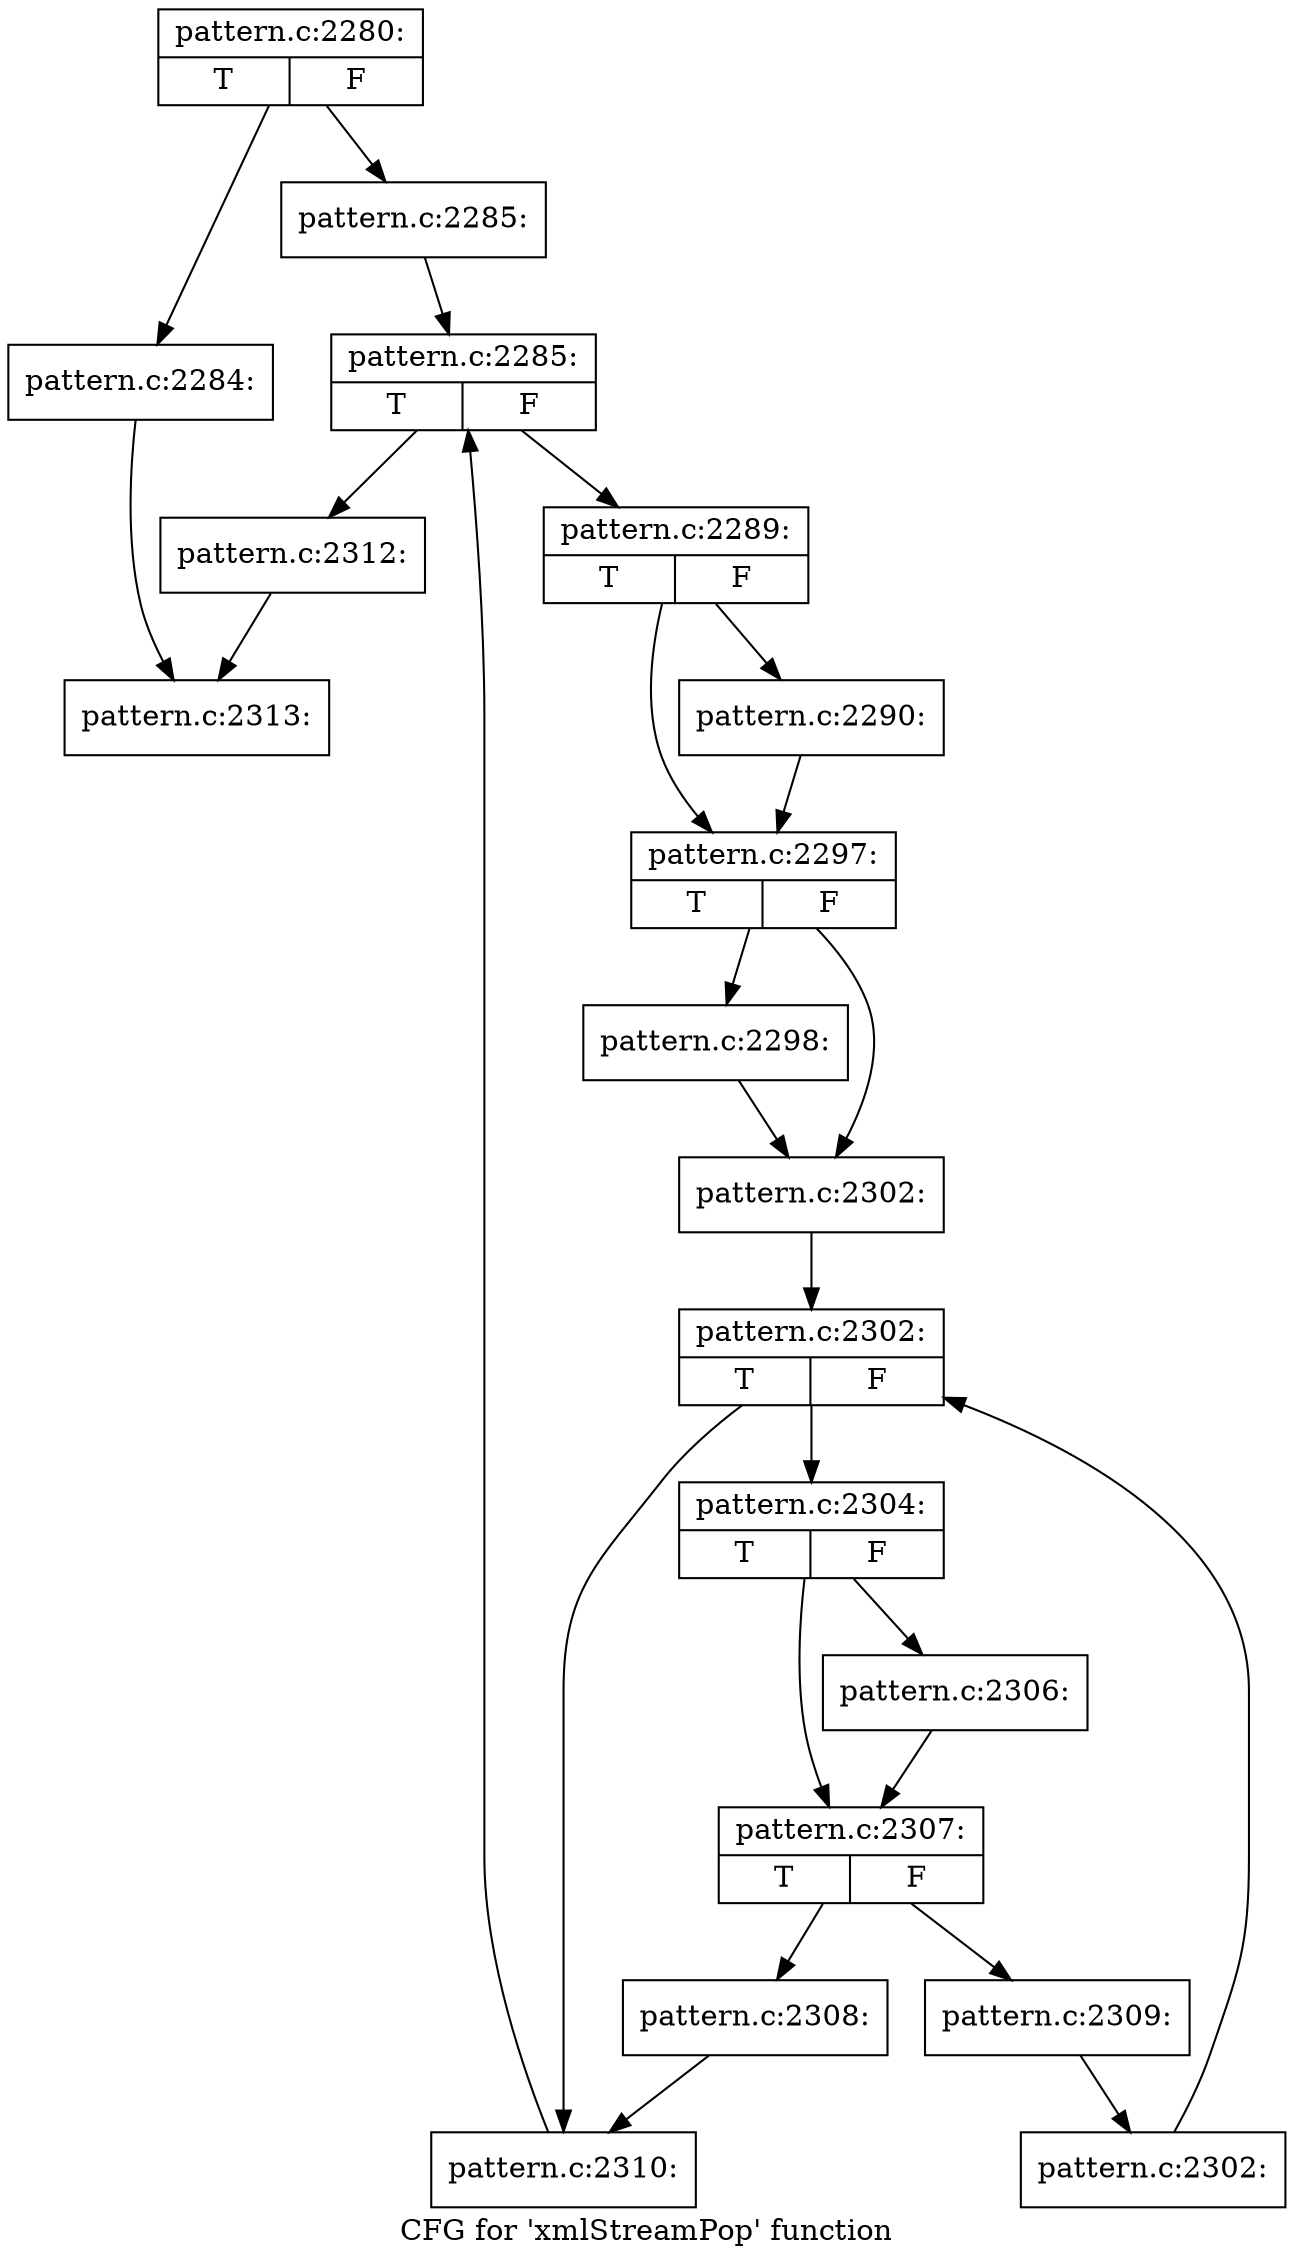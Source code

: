 digraph "CFG for 'xmlStreamPop' function" {
	label="CFG for 'xmlStreamPop' function";

	Node0x4619cc0 [shape=record,label="{pattern.c:2280:|{<s0>T|<s1>F}}"];
	Node0x4619cc0 -> Node0x4619c10;
	Node0x4619cc0 -> Node0x461a950;
	Node0x4619c10 [shape=record,label="{pattern.c:2284:}"];
	Node0x4619c10 -> Node0x4615d50;
	Node0x461a950 [shape=record,label="{pattern.c:2285:}"];
	Node0x461a950 -> Node0x461ad70;
	Node0x461ad70 [shape=record,label="{pattern.c:2285:|{<s0>T|<s1>F}}"];
	Node0x461ad70 -> Node0x461b160;
	Node0x461ad70 -> Node0x461af90;
	Node0x461b160 [shape=record,label="{pattern.c:2289:|{<s0>T|<s1>F}}"];
	Node0x461b160 -> Node0x461b320;
	Node0x461b160 -> Node0x461b370;
	Node0x461b320 [shape=record,label="{pattern.c:2290:}"];
	Node0x461b320 -> Node0x461b370;
	Node0x461b370 [shape=record,label="{pattern.c:2297:|{<s0>T|<s1>F}}"];
	Node0x461b370 -> Node0x461bb80;
	Node0x461b370 -> Node0x461bbd0;
	Node0x461bb80 [shape=record,label="{pattern.c:2298:}"];
	Node0x461bb80 -> Node0x461bbd0;
	Node0x461bbd0 [shape=record,label="{pattern.c:2302:}"];
	Node0x461bbd0 -> Node0x461c6b0;
	Node0x461c6b0 [shape=record,label="{pattern.c:2302:|{<s0>T|<s1>F}}"];
	Node0x461c6b0 -> Node0x461c990;
	Node0x461c6b0 -> Node0x461c2a0;
	Node0x461c990 [shape=record,label="{pattern.c:2304:|{<s0>T|<s1>F}}"];
	Node0x461c990 -> Node0x461d260;
	Node0x461c990 -> Node0x461d2b0;
	Node0x461d260 [shape=record,label="{pattern.c:2306:}"];
	Node0x461d260 -> Node0x461d2b0;
	Node0x461d2b0 [shape=record,label="{pattern.c:2307:|{<s0>T|<s1>F}}"];
	Node0x461d2b0 -> Node0x461dab0;
	Node0x461d2b0 -> Node0x461db00;
	Node0x461dab0 [shape=record,label="{pattern.c:2308:}"];
	Node0x461dab0 -> Node0x461c2a0;
	Node0x461db00 [shape=record,label="{pattern.c:2309:}"];
	Node0x461db00 -> Node0x461c900;
	Node0x461c900 [shape=record,label="{pattern.c:2302:}"];
	Node0x461c900 -> Node0x461c6b0;
	Node0x461c2a0 [shape=record,label="{pattern.c:2310:}"];
	Node0x461c2a0 -> Node0x461ad70;
	Node0x461af90 [shape=record,label="{pattern.c:2312:}"];
	Node0x461af90 -> Node0x4615d50;
	Node0x4615d50 [shape=record,label="{pattern.c:2313:}"];
}
